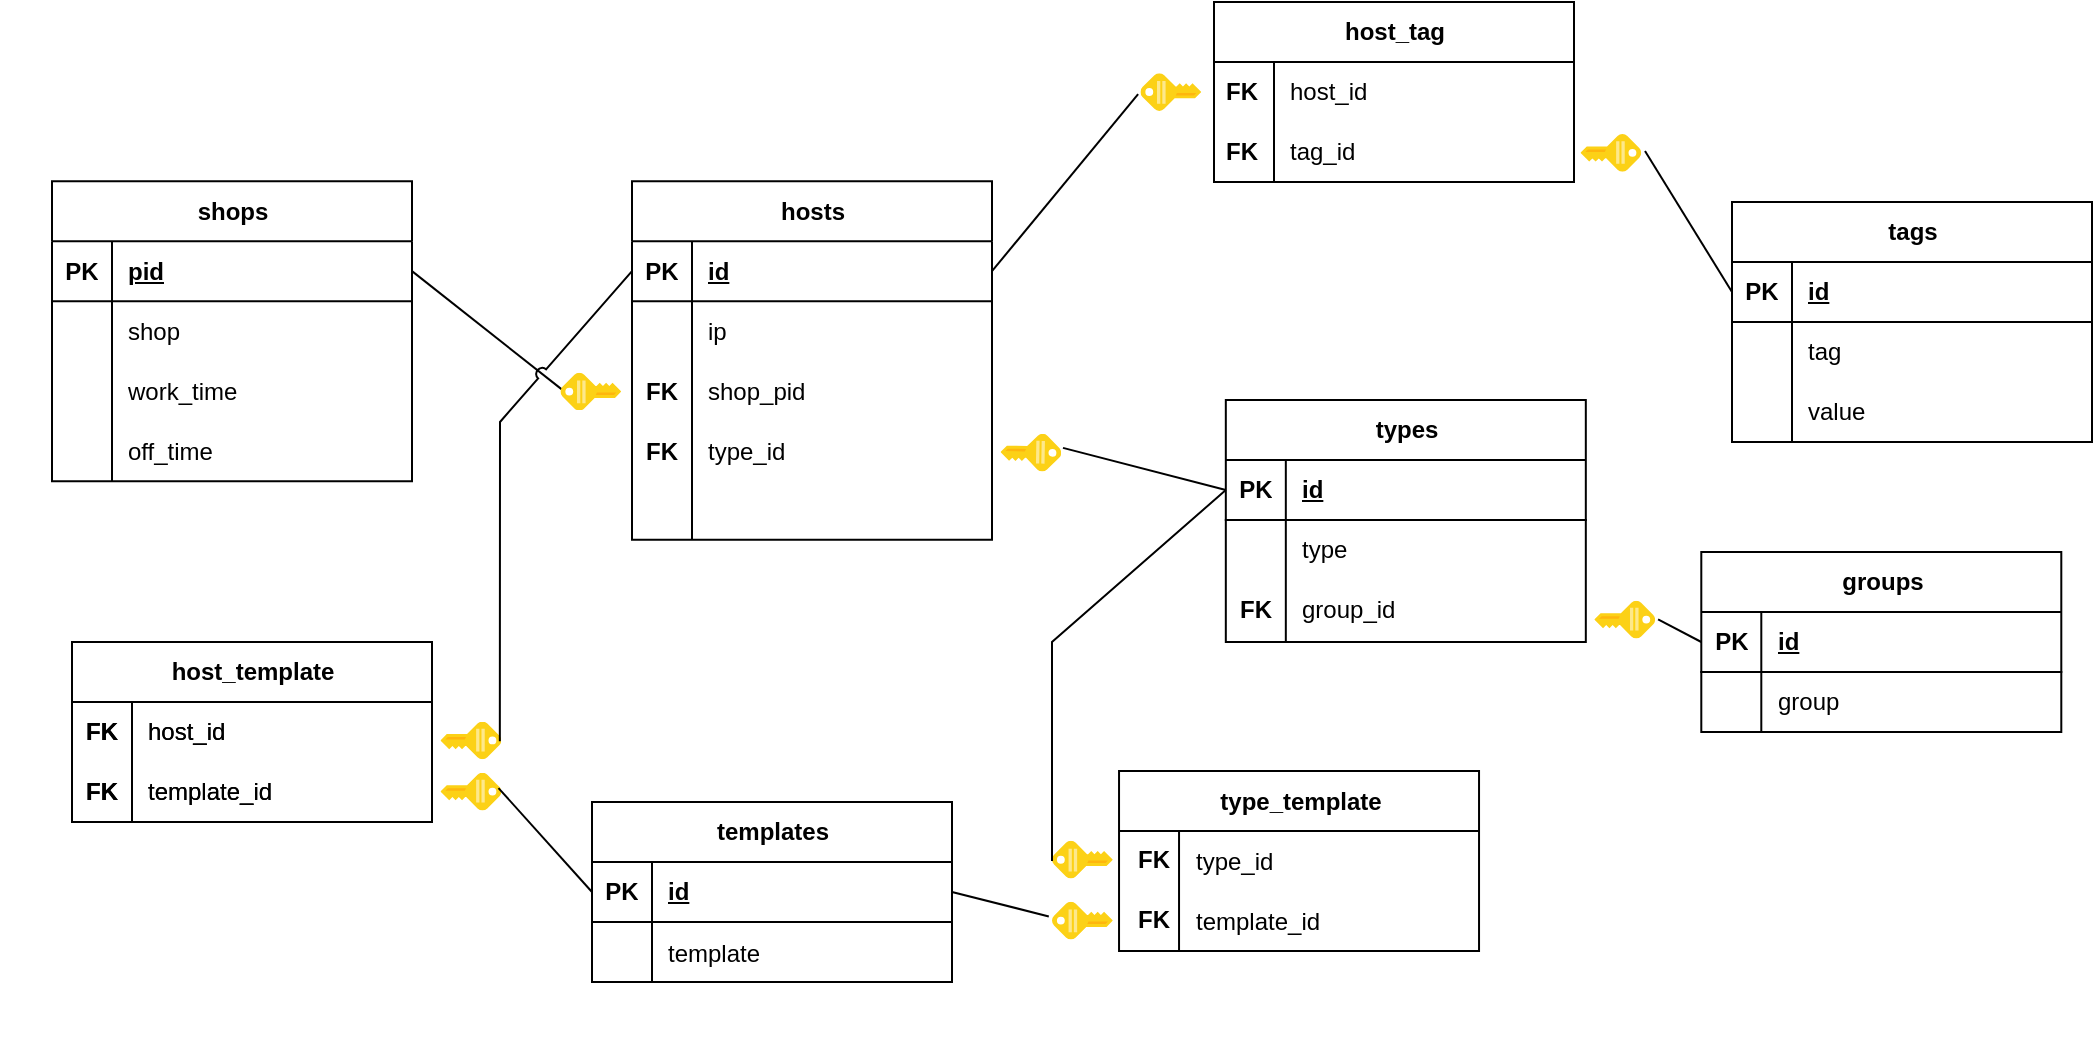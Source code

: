 <mxfile version="21.1.4" type="device">
  <diagram name="Страница-1" id="Page-1">
    <mxGraphModel dx="1434" dy="796" grid="1" gridSize="10" guides="1" tooltips="1" connect="1" arrows="1" fold="1" page="1" pageScale="1" pageWidth="1169" pageHeight="827" math="0" shadow="0">
      <root>
        <mxCell id="0" />
        <mxCell id="1" value="Соединительная линия" parent="0" />
        <mxCell id="zsV1o42NMVgyYvkbm9ST-91" value="tags" style="shape=table;startSize=30;container=1;collapsible=1;childLayout=tableLayout;fixedRows=1;rowLines=0;fontStyle=1;align=center;resizeLast=1;html=1;" parent="1" vertex="1">
          <mxGeometry x="900" y="160" width="180" height="120" as="geometry" />
        </mxCell>
        <mxCell id="zsV1o42NMVgyYvkbm9ST-92" value="" style="shape=tableRow;horizontal=0;startSize=0;swimlaneHead=0;swimlaneBody=0;fillColor=none;collapsible=0;dropTarget=0;points=[[0,0.5],[1,0.5]];portConstraint=eastwest;top=0;left=0;right=0;bottom=1;" parent="zsV1o42NMVgyYvkbm9ST-91" vertex="1">
          <mxGeometry y="30" width="180" height="30" as="geometry" />
        </mxCell>
        <mxCell id="zsV1o42NMVgyYvkbm9ST-93" value="PK" style="shape=partialRectangle;connectable=0;fillColor=none;top=0;left=0;bottom=0;right=0;fontStyle=1;overflow=hidden;whiteSpace=wrap;html=1;" parent="zsV1o42NMVgyYvkbm9ST-92" vertex="1">
          <mxGeometry width="30" height="30" as="geometry">
            <mxRectangle width="30" height="30" as="alternateBounds" />
          </mxGeometry>
        </mxCell>
        <mxCell id="zsV1o42NMVgyYvkbm9ST-94" value="id" style="shape=partialRectangle;connectable=0;fillColor=none;top=0;left=0;bottom=0;right=0;align=left;spacingLeft=6;fontStyle=5;overflow=hidden;whiteSpace=wrap;html=1;" parent="zsV1o42NMVgyYvkbm9ST-92" vertex="1">
          <mxGeometry x="30" width="150" height="30" as="geometry">
            <mxRectangle width="150" height="30" as="alternateBounds" />
          </mxGeometry>
        </mxCell>
        <mxCell id="zsV1o42NMVgyYvkbm9ST-95" value="" style="shape=tableRow;horizontal=0;startSize=0;swimlaneHead=0;swimlaneBody=0;fillColor=none;collapsible=0;dropTarget=0;points=[[0,0.5],[1,0.5]];portConstraint=eastwest;top=0;left=0;right=0;bottom=0;" parent="zsV1o42NMVgyYvkbm9ST-91" vertex="1">
          <mxGeometry y="60" width="180" height="30" as="geometry" />
        </mxCell>
        <mxCell id="zsV1o42NMVgyYvkbm9ST-96" value="" style="shape=partialRectangle;connectable=0;fillColor=none;top=0;left=0;bottom=0;right=0;editable=1;overflow=hidden;whiteSpace=wrap;html=1;" parent="zsV1o42NMVgyYvkbm9ST-95" vertex="1">
          <mxGeometry width="30" height="30" as="geometry">
            <mxRectangle width="30" height="30" as="alternateBounds" />
          </mxGeometry>
        </mxCell>
        <mxCell id="zsV1o42NMVgyYvkbm9ST-97" value="tag" style="shape=partialRectangle;connectable=0;fillColor=none;top=0;left=0;bottom=0;right=0;align=left;spacingLeft=6;overflow=hidden;whiteSpace=wrap;html=1;" parent="zsV1o42NMVgyYvkbm9ST-95" vertex="1">
          <mxGeometry x="30" width="150" height="30" as="geometry">
            <mxRectangle width="150" height="30" as="alternateBounds" />
          </mxGeometry>
        </mxCell>
        <mxCell id="zsV1o42NMVgyYvkbm9ST-98" value="" style="shape=tableRow;horizontal=0;startSize=0;swimlaneHead=0;swimlaneBody=0;fillColor=none;collapsible=0;dropTarget=0;points=[[0,0.5],[1,0.5]];portConstraint=eastwest;top=0;left=0;right=0;bottom=0;" parent="zsV1o42NMVgyYvkbm9ST-91" vertex="1">
          <mxGeometry y="90" width="180" height="30" as="geometry" />
        </mxCell>
        <mxCell id="zsV1o42NMVgyYvkbm9ST-99" value="" style="shape=partialRectangle;connectable=0;fillColor=none;top=0;left=0;bottom=0;right=0;editable=1;overflow=hidden;whiteSpace=wrap;html=1;" parent="zsV1o42NMVgyYvkbm9ST-98" vertex="1">
          <mxGeometry width="30" height="30" as="geometry">
            <mxRectangle width="30" height="30" as="alternateBounds" />
          </mxGeometry>
        </mxCell>
        <mxCell id="zsV1o42NMVgyYvkbm9ST-100" value="value" style="shape=partialRectangle;connectable=0;fillColor=none;top=0;left=0;bottom=0;right=0;align=left;spacingLeft=6;overflow=hidden;whiteSpace=wrap;html=1;" parent="zsV1o42NMVgyYvkbm9ST-98" vertex="1">
          <mxGeometry x="30" width="150" height="30" as="geometry">
            <mxRectangle width="150" height="30" as="alternateBounds" />
          </mxGeometry>
        </mxCell>
        <mxCell id="zsV1o42NMVgyYvkbm9ST-101" value="host_tag" style="shape=table;startSize=30;container=1;collapsible=1;childLayout=tableLayout;fixedRows=1;rowLines=0;fontStyle=1;align=center;resizeLast=1;html=1;" parent="1" vertex="1">
          <mxGeometry x="641" y="60" width="180" height="90" as="geometry" />
        </mxCell>
        <mxCell id="zsV1o42NMVgyYvkbm9ST-108" value="" style="shape=tableRow;horizontal=0;startSize=0;swimlaneHead=0;swimlaneBody=0;fillColor=none;collapsible=0;dropTarget=0;points=[[0,0.5],[1,0.5]];portConstraint=eastwest;top=0;left=0;right=0;bottom=0;" parent="zsV1o42NMVgyYvkbm9ST-101" vertex="1">
          <mxGeometry y="30" width="180" height="30" as="geometry" />
        </mxCell>
        <mxCell id="zsV1o42NMVgyYvkbm9ST-109" value="" style="shape=partialRectangle;connectable=0;fillColor=none;top=0;left=0;bottom=0;right=0;editable=1;overflow=hidden;whiteSpace=wrap;html=1;" parent="zsV1o42NMVgyYvkbm9ST-108" vertex="1">
          <mxGeometry width="30" height="30" as="geometry">
            <mxRectangle width="30" height="30" as="alternateBounds" />
          </mxGeometry>
        </mxCell>
        <mxCell id="zsV1o42NMVgyYvkbm9ST-110" value="host_id" style="shape=partialRectangle;connectable=0;fillColor=none;top=0;left=0;bottom=0;right=0;align=left;spacingLeft=6;overflow=hidden;whiteSpace=wrap;html=1;" parent="zsV1o42NMVgyYvkbm9ST-108" vertex="1">
          <mxGeometry x="30" width="150" height="30" as="geometry">
            <mxRectangle width="150" height="30" as="alternateBounds" />
          </mxGeometry>
        </mxCell>
        <mxCell id="zsV1o42NMVgyYvkbm9ST-105" value="" style="shape=tableRow;horizontal=0;startSize=0;swimlaneHead=0;swimlaneBody=0;fillColor=none;collapsible=0;dropTarget=0;points=[[0,0.5],[1,0.5]];portConstraint=eastwest;top=0;left=0;right=0;bottom=0;" parent="zsV1o42NMVgyYvkbm9ST-101" vertex="1">
          <mxGeometry y="60" width="180" height="30" as="geometry" />
        </mxCell>
        <mxCell id="zsV1o42NMVgyYvkbm9ST-106" value="" style="shape=partialRectangle;connectable=0;fillColor=none;top=0;left=0;bottom=0;right=0;editable=1;overflow=hidden;whiteSpace=wrap;html=1;" parent="zsV1o42NMVgyYvkbm9ST-105" vertex="1">
          <mxGeometry width="30" height="30" as="geometry">
            <mxRectangle width="30" height="30" as="alternateBounds" />
          </mxGeometry>
        </mxCell>
        <mxCell id="zsV1o42NMVgyYvkbm9ST-107" value="tag_id" style="shape=partialRectangle;connectable=0;fillColor=none;top=0;left=0;bottom=0;right=0;align=left;spacingLeft=6;overflow=hidden;whiteSpace=wrap;html=1;" parent="zsV1o42NMVgyYvkbm9ST-105" vertex="1">
          <mxGeometry x="30" width="150" height="30" as="geometry">
            <mxRectangle width="150" height="30" as="alternateBounds" />
          </mxGeometry>
        </mxCell>
        <mxCell id="zsV1o42NMVgyYvkbm9ST-142" value="" style="group" parent="1" vertex="1" connectable="0">
          <mxGeometry x="60" y="149.57" width="180" height="180" as="geometry" />
        </mxCell>
        <mxCell id="zsV1o42NMVgyYvkbm9ST-1" value="shops" style="shape=table;startSize=30;container=1;collapsible=1;childLayout=tableLayout;fixedRows=1;rowLines=0;fontStyle=1;align=center;resizeLast=1;html=1;" parent="zsV1o42NMVgyYvkbm9ST-142" vertex="1">
          <mxGeometry width="180" height="150" as="geometry" />
        </mxCell>
        <mxCell id="zsV1o42NMVgyYvkbm9ST-2" value="" style="shape=tableRow;horizontal=0;startSize=0;swimlaneHead=0;swimlaneBody=0;fillColor=none;collapsible=0;dropTarget=0;points=[[0,0.5],[1,0.5]];portConstraint=eastwest;top=0;left=0;right=0;bottom=1;" parent="zsV1o42NMVgyYvkbm9ST-1" vertex="1">
          <mxGeometry y="30" width="180" height="30" as="geometry" />
        </mxCell>
        <mxCell id="zsV1o42NMVgyYvkbm9ST-3" value="PK" style="shape=partialRectangle;connectable=0;fillColor=none;top=0;left=0;bottom=0;right=0;fontStyle=1;overflow=hidden;whiteSpace=wrap;html=1;" parent="zsV1o42NMVgyYvkbm9ST-2" vertex="1">
          <mxGeometry width="30" height="30" as="geometry">
            <mxRectangle width="30" height="30" as="alternateBounds" />
          </mxGeometry>
        </mxCell>
        <mxCell id="zsV1o42NMVgyYvkbm9ST-4" value="pid" style="shape=partialRectangle;connectable=0;fillColor=none;top=0;left=0;bottom=0;right=0;align=left;spacingLeft=6;fontStyle=5;overflow=hidden;whiteSpace=wrap;html=1;" parent="zsV1o42NMVgyYvkbm9ST-2" vertex="1">
          <mxGeometry x="30" width="150" height="30" as="geometry">
            <mxRectangle width="150" height="30" as="alternateBounds" />
          </mxGeometry>
        </mxCell>
        <mxCell id="zsV1o42NMVgyYvkbm9ST-5" value="" style="shape=tableRow;horizontal=0;startSize=0;swimlaneHead=0;swimlaneBody=0;fillColor=none;collapsible=0;dropTarget=0;points=[[0,0.5],[1,0.5]];portConstraint=eastwest;top=0;left=0;right=0;bottom=0;" parent="zsV1o42NMVgyYvkbm9ST-1" vertex="1">
          <mxGeometry y="60" width="180" height="30" as="geometry" />
        </mxCell>
        <mxCell id="zsV1o42NMVgyYvkbm9ST-6" value="" style="shape=partialRectangle;connectable=0;fillColor=none;top=0;left=0;bottom=0;right=0;editable=1;overflow=hidden;whiteSpace=wrap;html=1;" parent="zsV1o42NMVgyYvkbm9ST-5" vertex="1">
          <mxGeometry width="30" height="30" as="geometry">
            <mxRectangle width="30" height="30" as="alternateBounds" />
          </mxGeometry>
        </mxCell>
        <mxCell id="zsV1o42NMVgyYvkbm9ST-7" value="" style="shape=partialRectangle;connectable=0;fillColor=none;top=0;left=0;bottom=0;right=0;align=left;spacingLeft=6;overflow=hidden;whiteSpace=wrap;html=1;" parent="zsV1o42NMVgyYvkbm9ST-5" vertex="1">
          <mxGeometry x="30" width="150" height="30" as="geometry">
            <mxRectangle width="150" height="30" as="alternateBounds" />
          </mxGeometry>
        </mxCell>
        <mxCell id="zsV1o42NMVgyYvkbm9ST-8" value="" style="shape=tableRow;horizontal=0;startSize=0;swimlaneHead=0;swimlaneBody=0;fillColor=none;collapsible=0;dropTarget=0;points=[[0,0.5],[1,0.5]];portConstraint=eastwest;top=0;left=0;right=0;bottom=0;" parent="zsV1o42NMVgyYvkbm9ST-1" vertex="1">
          <mxGeometry y="90" width="180" height="60" as="geometry" />
        </mxCell>
        <mxCell id="zsV1o42NMVgyYvkbm9ST-9" value="" style="shape=partialRectangle;connectable=0;fillColor=none;top=0;left=0;bottom=0;right=0;editable=1;overflow=hidden;whiteSpace=wrap;html=1;" parent="zsV1o42NMVgyYvkbm9ST-8" vertex="1">
          <mxGeometry width="30" height="60" as="geometry">
            <mxRectangle width="30" height="60" as="alternateBounds" />
          </mxGeometry>
        </mxCell>
        <mxCell id="zsV1o42NMVgyYvkbm9ST-10" value="" style="shape=partialRectangle;connectable=0;fillColor=none;top=0;left=0;bottom=0;right=0;align=left;spacingLeft=6;overflow=hidden;whiteSpace=wrap;html=1;" parent="zsV1o42NMVgyYvkbm9ST-8" vertex="1">
          <mxGeometry x="30" width="150" height="60" as="geometry">
            <mxRectangle width="150" height="60" as="alternateBounds" />
          </mxGeometry>
        </mxCell>
        <mxCell id="zsV1o42NMVgyYvkbm9ST-137" value="shop" style="shape=partialRectangle;connectable=0;fillColor=none;top=0;left=0;bottom=0;right=0;align=left;spacingLeft=6;overflow=hidden;whiteSpace=wrap;html=1;" parent="zsV1o42NMVgyYvkbm9ST-142" vertex="1">
          <mxGeometry x="30" y="60" width="150" height="30" as="geometry">
            <mxRectangle width="150" height="30" as="alternateBounds" />
          </mxGeometry>
        </mxCell>
        <mxCell id="zsV1o42NMVgyYvkbm9ST-139" value="work_time" style="shape=partialRectangle;connectable=0;fillColor=none;top=0;left=0;bottom=0;right=0;align=left;spacingLeft=6;overflow=hidden;whiteSpace=wrap;html=1;" parent="zsV1o42NMVgyYvkbm9ST-142" vertex="1">
          <mxGeometry x="30" y="90" width="150" height="30" as="geometry">
            <mxRectangle width="150" height="30" as="alternateBounds" />
          </mxGeometry>
        </mxCell>
        <mxCell id="zsV1o42NMVgyYvkbm9ST-140" value="off_time" style="shape=partialRectangle;connectable=0;fillColor=none;top=0;left=0;bottom=0;right=0;align=left;spacingLeft=6;overflow=hidden;whiteSpace=wrap;html=1;" parent="zsV1o42NMVgyYvkbm9ST-142" vertex="1">
          <mxGeometry x="30" y="120" width="150" height="30" as="geometry">
            <mxRectangle width="150" height="30" as="alternateBounds" />
          </mxGeometry>
        </mxCell>
        <mxCell id="zsV1o42NMVgyYvkbm9ST-170" value="" style="shape=partialRectangle;connectable=0;fillColor=none;top=0;left=0;bottom=0;right=0;fontStyle=1;overflow=hidden;whiteSpace=wrap;html=1;" parent="zsV1o42NMVgyYvkbm9ST-142" vertex="1">
          <mxGeometry x="-1.421e-14" y="120" width="30" height="30" as="geometry">
            <mxRectangle width="30" height="30" as="alternateBounds" />
          </mxGeometry>
        </mxCell>
        <mxCell id="zsV1o42NMVgyYvkbm9ST-171" value="" style="shape=partialRectangle;connectable=0;fillColor=none;top=0;left=0;bottom=0;right=0;fontStyle=1;overflow=hidden;whiteSpace=wrap;html=1;" parent="zsV1o42NMVgyYvkbm9ST-142" vertex="1">
          <mxGeometry x="-1.421e-14" y="150" width="30" height="30" as="geometry">
            <mxRectangle width="30" height="30" as="alternateBounds" />
          </mxGeometry>
        </mxCell>
        <mxCell id="zsV1o42NMVgyYvkbm9ST-146" value="" style="endArrow=none;html=1;rounded=0;entryX=0.545;entryY=0.032;entryDx=0;entryDy=0;entryPerimeter=0;exitX=1;exitY=0.5;exitDx=0;exitDy=0;" parent="1" source="zsV1o42NMVgyYvkbm9ST-2" target="zsV1o42NMVgyYvkbm9ST-143" edge="1">
          <mxGeometry width="50" height="50" relative="1" as="geometry">
            <mxPoint x="350" y="285" as="sourcePoint" />
            <mxPoint x="350" y="440" as="targetPoint" />
          </mxGeometry>
        </mxCell>
        <mxCell id="zsV1o42NMVgyYvkbm9ST-147" value="" style="group" parent="1" vertex="1" connectable="0">
          <mxGeometry x="320" y="149.57" width="210" height="200" as="geometry" />
        </mxCell>
        <mxCell id="zsV1o42NMVgyYvkbm9ST-141" value="" style="group" parent="zsV1o42NMVgyYvkbm9ST-147" vertex="1" connectable="0">
          <mxGeometry x="30" width="180" height="200" as="geometry" />
        </mxCell>
        <mxCell id="zsV1o42NMVgyYvkbm9ST-65" value="hosts" style="shape=table;startSize=30;container=1;collapsible=1;childLayout=tableLayout;fixedRows=1;rowLines=0;fontStyle=1;align=center;resizeLast=1;html=1;" parent="zsV1o42NMVgyYvkbm9ST-141" vertex="1">
          <mxGeometry width="180" height="179.35" as="geometry" />
        </mxCell>
        <mxCell id="zsV1o42NMVgyYvkbm9ST-66" value="" style="shape=tableRow;horizontal=0;startSize=0;swimlaneHead=0;swimlaneBody=0;fillColor=none;collapsible=0;dropTarget=0;points=[[0,0.5],[1,0.5]];portConstraint=eastwest;top=0;left=0;right=0;bottom=1;" parent="zsV1o42NMVgyYvkbm9ST-65" vertex="1">
          <mxGeometry y="30" width="180" height="30" as="geometry" />
        </mxCell>
        <mxCell id="zsV1o42NMVgyYvkbm9ST-67" value="PK" style="shape=partialRectangle;connectable=0;fillColor=none;top=0;left=0;bottom=0;right=0;fontStyle=1;overflow=hidden;whiteSpace=wrap;html=1;" parent="zsV1o42NMVgyYvkbm9ST-66" vertex="1">
          <mxGeometry width="30" height="30" as="geometry">
            <mxRectangle width="30" height="30" as="alternateBounds" />
          </mxGeometry>
        </mxCell>
        <mxCell id="zsV1o42NMVgyYvkbm9ST-68" value="id" style="shape=partialRectangle;connectable=0;fillColor=none;top=0;left=0;bottom=0;right=0;align=left;spacingLeft=6;fontStyle=5;overflow=hidden;whiteSpace=wrap;html=1;" parent="zsV1o42NMVgyYvkbm9ST-66" vertex="1">
          <mxGeometry x="30" width="150" height="30" as="geometry">
            <mxRectangle width="150" height="30" as="alternateBounds" />
          </mxGeometry>
        </mxCell>
        <mxCell id="zsV1o42NMVgyYvkbm9ST-69" value="" style="shape=tableRow;horizontal=0;startSize=0;swimlaneHead=0;swimlaneBody=0;fillColor=none;collapsible=0;dropTarget=0;points=[[0,0.5],[1,0.5]];portConstraint=eastwest;top=0;left=0;right=0;bottom=0;" parent="zsV1o42NMVgyYvkbm9ST-65" vertex="1">
          <mxGeometry y="60" width="180" height="30" as="geometry" />
        </mxCell>
        <mxCell id="zsV1o42NMVgyYvkbm9ST-70" value="" style="shape=partialRectangle;connectable=0;fillColor=none;top=0;left=0;bottom=0;right=0;editable=1;overflow=hidden;whiteSpace=wrap;html=1;" parent="zsV1o42NMVgyYvkbm9ST-69" vertex="1">
          <mxGeometry width="30" height="30" as="geometry">
            <mxRectangle width="30" height="30" as="alternateBounds" />
          </mxGeometry>
        </mxCell>
        <mxCell id="zsV1o42NMVgyYvkbm9ST-71" value="ip" style="shape=partialRectangle;connectable=0;fillColor=none;top=0;left=0;bottom=0;right=0;align=left;spacingLeft=6;overflow=hidden;whiteSpace=wrap;html=1;" parent="zsV1o42NMVgyYvkbm9ST-69" vertex="1">
          <mxGeometry x="30" width="150" height="30" as="geometry">
            <mxRectangle width="150" height="30" as="alternateBounds" />
          </mxGeometry>
        </mxCell>
        <mxCell id="zsV1o42NMVgyYvkbm9ST-72" value="" style="shape=tableRow;horizontal=0;startSize=0;swimlaneHead=0;swimlaneBody=0;fillColor=none;collapsible=0;dropTarget=0;points=[[0,0.5],[1,0.5]];portConstraint=eastwest;top=0;left=0;right=0;bottom=0;" parent="zsV1o42NMVgyYvkbm9ST-65" vertex="1">
          <mxGeometry y="90" width="180" height="89" as="geometry" />
        </mxCell>
        <mxCell id="zsV1o42NMVgyYvkbm9ST-73" value="" style="shape=partialRectangle;connectable=0;fillColor=none;top=0;left=0;bottom=0;right=0;editable=1;overflow=hidden;whiteSpace=wrap;html=1;" parent="zsV1o42NMVgyYvkbm9ST-72" vertex="1">
          <mxGeometry width="30" height="89" as="geometry">
            <mxRectangle width="30" height="89" as="alternateBounds" />
          </mxGeometry>
        </mxCell>
        <mxCell id="zsV1o42NMVgyYvkbm9ST-74" value="" style="shape=partialRectangle;connectable=0;fillColor=none;top=0;left=0;bottom=0;right=0;align=left;spacingLeft=6;overflow=hidden;whiteSpace=wrap;html=1;" parent="zsV1o42NMVgyYvkbm9ST-72" vertex="1">
          <mxGeometry x="30" width="150" height="89" as="geometry">
            <mxRectangle width="150" height="89" as="alternateBounds" />
          </mxGeometry>
        </mxCell>
        <mxCell id="zsV1o42NMVgyYvkbm9ST-79" value="shop_pid" style="shape=partialRectangle;connectable=0;fillColor=none;top=0;left=0;bottom=0;right=0;align=left;spacingLeft=6;overflow=hidden;whiteSpace=wrap;html=1;" parent="zsV1o42NMVgyYvkbm9ST-141" vertex="1">
          <mxGeometry x="30" y="90" width="150" height="30" as="geometry">
            <mxRectangle width="150" height="30" as="alternateBounds" />
          </mxGeometry>
        </mxCell>
        <mxCell id="zsV1o42NMVgyYvkbm9ST-82" value="type_id" style="shape=partialRectangle;connectable=0;fillColor=none;top=0;left=0;bottom=0;right=0;align=left;spacingLeft=6;overflow=hidden;whiteSpace=wrap;html=1;" parent="zsV1o42NMVgyYvkbm9ST-141" vertex="1">
          <mxGeometry x="30" y="120" width="150" height="30" as="geometry">
            <mxRectangle width="150" height="30" as="alternateBounds" />
          </mxGeometry>
        </mxCell>
        <mxCell id="zsV1o42NMVgyYvkbm9ST-168" value="FK" style="shape=partialRectangle;connectable=0;fillColor=none;top=0;left=0;bottom=0;right=0;fontStyle=1;overflow=hidden;whiteSpace=wrap;html=1;" parent="zsV1o42NMVgyYvkbm9ST-141" vertex="1">
          <mxGeometry y="90" width="30" height="30" as="geometry">
            <mxRectangle width="30" height="30" as="alternateBounds" />
          </mxGeometry>
        </mxCell>
        <mxCell id="zsV1o42NMVgyYvkbm9ST-173" value="FK" style="shape=partialRectangle;connectable=0;fillColor=none;top=0;left=0;bottom=0;right=0;fontStyle=1;overflow=hidden;whiteSpace=wrap;html=1;" parent="zsV1o42NMVgyYvkbm9ST-141" vertex="1">
          <mxGeometry y="120" width="30" height="30" as="geometry">
            <mxRectangle width="30" height="30" as="alternateBounds" />
          </mxGeometry>
        </mxCell>
        <mxCell id="zsV1o42NMVgyYvkbm9ST-143" value="" style="sketch=0;aspect=fixed;html=1;points=[];align=center;image;fontSize=12;image=img/lib/mscae/Key.svg;rotation=-90;" parent="zsV1o42NMVgyYvkbm9ST-147" vertex="1">
          <mxGeometry y="90" width="18.87" height="30.43" as="geometry" />
        </mxCell>
        <mxCell id="zsV1o42NMVgyYvkbm9ST-157" value="" style="group" parent="1" vertex="1" connectable="0">
          <mxGeometry x="660.0" y="279" width="215.78" height="135" as="geometry" />
        </mxCell>
        <mxCell id="zsV1o42NMVgyYvkbm9ST-37" value="types" style="shape=table;startSize=30;container=1;collapsible=1;childLayout=tableLayout;fixedRows=1;rowLines=0;fontStyle=1;align=center;resizeLast=1;html=1;" parent="zsV1o42NMVgyYvkbm9ST-157" vertex="1">
          <mxGeometry x="-13.09" y="-20" width="180" height="121" as="geometry" />
        </mxCell>
        <mxCell id="zsV1o42NMVgyYvkbm9ST-38" value="" style="shape=tableRow;horizontal=0;startSize=0;swimlaneHead=0;swimlaneBody=0;fillColor=none;collapsible=0;dropTarget=0;points=[[0,0.5],[1,0.5]];portConstraint=eastwest;top=0;left=0;right=0;bottom=1;" parent="zsV1o42NMVgyYvkbm9ST-37" vertex="1">
          <mxGeometry y="30" width="180" height="30" as="geometry" />
        </mxCell>
        <mxCell id="zsV1o42NMVgyYvkbm9ST-39" value="PK" style="shape=partialRectangle;connectable=0;fillColor=none;top=0;left=0;bottom=0;right=0;fontStyle=1;overflow=hidden;whiteSpace=wrap;html=1;" parent="zsV1o42NMVgyYvkbm9ST-38" vertex="1">
          <mxGeometry width="30" height="30" as="geometry">
            <mxRectangle width="30" height="30" as="alternateBounds" />
          </mxGeometry>
        </mxCell>
        <mxCell id="zsV1o42NMVgyYvkbm9ST-40" value="id" style="shape=partialRectangle;connectable=0;fillColor=none;top=0;left=0;bottom=0;right=0;align=left;spacingLeft=6;fontStyle=5;overflow=hidden;whiteSpace=wrap;html=1;" parent="zsV1o42NMVgyYvkbm9ST-38" vertex="1">
          <mxGeometry x="30" width="150" height="30" as="geometry">
            <mxRectangle width="150" height="30" as="alternateBounds" />
          </mxGeometry>
        </mxCell>
        <mxCell id="zsV1o42NMVgyYvkbm9ST-41" value="" style="shape=tableRow;horizontal=0;startSize=0;swimlaneHead=0;swimlaneBody=0;fillColor=none;collapsible=0;dropTarget=0;points=[[0,0.5],[1,0.5]];portConstraint=eastwest;top=0;left=0;right=0;bottom=0;" parent="zsV1o42NMVgyYvkbm9ST-37" vertex="1">
          <mxGeometry y="60" width="180" height="61" as="geometry" />
        </mxCell>
        <mxCell id="zsV1o42NMVgyYvkbm9ST-42" value="" style="shape=partialRectangle;connectable=0;fillColor=none;top=0;left=0;bottom=0;right=0;editable=1;overflow=hidden;whiteSpace=wrap;html=1;" parent="zsV1o42NMVgyYvkbm9ST-41" vertex="1">
          <mxGeometry width="30" height="61" as="geometry">
            <mxRectangle width="30" height="61" as="alternateBounds" />
          </mxGeometry>
        </mxCell>
        <mxCell id="zsV1o42NMVgyYvkbm9ST-43" value="" style="shape=partialRectangle;connectable=0;fillColor=none;top=0;left=0;bottom=0;right=0;align=left;spacingLeft=6;overflow=hidden;whiteSpace=wrap;html=1;" parent="zsV1o42NMVgyYvkbm9ST-41" vertex="1">
          <mxGeometry x="30" width="150" height="61" as="geometry">
            <mxRectangle width="150" height="61" as="alternateBounds" />
          </mxGeometry>
        </mxCell>
        <mxCell id="zsV1o42NMVgyYvkbm9ST-158" value="" style="sketch=0;aspect=fixed;html=1;points=[];align=center;image;fontSize=12;image=img/lib/mscae/Key.svg;rotation=90;" parent="zsV1o42NMVgyYvkbm9ST-157" vertex="1">
          <mxGeometry x="176.91" y="74.57" width="18.87" height="30.43" as="geometry" />
        </mxCell>
        <mxCell id="G-o0Ir6fuLIiL3Ky4G_D-50" value="type" style="shape=partialRectangle;connectable=0;fillColor=none;top=0;left=0;bottom=0;right=0;align=left;spacingLeft=6;overflow=hidden;whiteSpace=wrap;html=1;" parent="zsV1o42NMVgyYvkbm9ST-157" vertex="1">
          <mxGeometry x="16.91" y="40.21" width="150" height="30" as="geometry">
            <mxRectangle width="150" height="30" as="alternateBounds" />
          </mxGeometry>
        </mxCell>
        <mxCell id="G-o0Ir6fuLIiL3Ky4G_D-51" value="group_id" style="shape=partialRectangle;connectable=0;fillColor=none;top=0;left=0;bottom=0;right=0;align=left;spacingLeft=6;overflow=hidden;whiteSpace=wrap;html=1;" parent="zsV1o42NMVgyYvkbm9ST-157" vertex="1">
          <mxGeometry x="16.91" y="70.21" width="150" height="30" as="geometry">
            <mxRectangle width="150" height="30" as="alternateBounds" />
          </mxGeometry>
        </mxCell>
        <mxCell id="G-o0Ir6fuLIiL3Ky4G_D-52" value="FK" style="shape=partialRectangle;connectable=0;fillColor=none;top=0;left=0;bottom=0;right=0;fontStyle=1;overflow=hidden;whiteSpace=wrap;html=1;" parent="zsV1o42NMVgyYvkbm9ST-157" vertex="1">
          <mxGeometry x="-13.09" y="70.21" width="30" height="30" as="geometry">
            <mxRectangle width="30" height="30" as="alternateBounds" />
          </mxGeometry>
        </mxCell>
        <mxCell id="zsV1o42NMVgyYvkbm9ST-159" value="" style="group" parent="1" vertex="1" connectable="0">
          <mxGeometry x="848.87" y="335" width="215.78" height="90" as="geometry" />
        </mxCell>
        <mxCell id="zsV1o42NMVgyYvkbm9ST-27" value="groups" style="shape=table;startSize=30;container=1;collapsible=1;childLayout=tableLayout;fixedRows=1;rowLines=0;fontStyle=1;align=center;resizeLast=1;html=1;" parent="zsV1o42NMVgyYvkbm9ST-159" vertex="1">
          <mxGeometry x="35.78" width="180" height="90" as="geometry" />
        </mxCell>
        <mxCell id="zsV1o42NMVgyYvkbm9ST-28" value="" style="shape=tableRow;horizontal=0;startSize=0;swimlaneHead=0;swimlaneBody=0;fillColor=none;collapsible=0;dropTarget=0;points=[[0,0.5],[1,0.5]];portConstraint=eastwest;top=0;left=0;right=0;bottom=1;" parent="zsV1o42NMVgyYvkbm9ST-27" vertex="1">
          <mxGeometry y="30" width="180" height="30" as="geometry" />
        </mxCell>
        <mxCell id="zsV1o42NMVgyYvkbm9ST-29" value="PK" style="shape=partialRectangle;connectable=0;fillColor=none;top=0;left=0;bottom=0;right=0;fontStyle=1;overflow=hidden;whiteSpace=wrap;html=1;" parent="zsV1o42NMVgyYvkbm9ST-28" vertex="1">
          <mxGeometry width="30" height="30" as="geometry">
            <mxRectangle width="30" height="30" as="alternateBounds" />
          </mxGeometry>
        </mxCell>
        <mxCell id="zsV1o42NMVgyYvkbm9ST-30" value="id" style="shape=partialRectangle;connectable=0;fillColor=none;top=0;left=0;bottom=0;right=0;align=left;spacingLeft=6;fontStyle=5;overflow=hidden;whiteSpace=wrap;html=1;" parent="zsV1o42NMVgyYvkbm9ST-28" vertex="1">
          <mxGeometry x="30" width="150" height="30" as="geometry">
            <mxRectangle width="150" height="30" as="alternateBounds" />
          </mxGeometry>
        </mxCell>
        <mxCell id="zsV1o42NMVgyYvkbm9ST-31" value="" style="shape=tableRow;horizontal=0;startSize=0;swimlaneHead=0;swimlaneBody=0;fillColor=none;collapsible=0;dropTarget=0;points=[[0,0.5],[1,0.5]];portConstraint=eastwest;top=0;left=0;right=0;bottom=0;" parent="zsV1o42NMVgyYvkbm9ST-27" vertex="1">
          <mxGeometry y="60" width="180" height="30" as="geometry" />
        </mxCell>
        <mxCell id="zsV1o42NMVgyYvkbm9ST-32" value="" style="shape=partialRectangle;connectable=0;fillColor=none;top=0;left=0;bottom=0;right=0;editable=1;overflow=hidden;whiteSpace=wrap;html=1;" parent="zsV1o42NMVgyYvkbm9ST-31" vertex="1">
          <mxGeometry width="30" height="30" as="geometry">
            <mxRectangle width="30" height="30" as="alternateBounds" />
          </mxGeometry>
        </mxCell>
        <mxCell id="zsV1o42NMVgyYvkbm9ST-33" value="group" style="shape=partialRectangle;connectable=0;fillColor=none;top=0;left=0;bottom=0;right=0;align=left;spacingLeft=6;overflow=hidden;whiteSpace=wrap;html=1;" parent="zsV1o42NMVgyYvkbm9ST-31" vertex="1">
          <mxGeometry x="30" width="150" height="30" as="geometry">
            <mxRectangle width="150" height="30" as="alternateBounds" />
          </mxGeometry>
        </mxCell>
        <mxCell id="zsV1o42NMVgyYvkbm9ST-162" value="" style="endArrow=none;html=1;rounded=0;entryX=0.493;entryY=-0.049;entryDx=0;entryDy=0;entryPerimeter=0;exitX=0;exitY=0.5;exitDx=0;exitDy=0;" parent="1" source="zsV1o42NMVgyYvkbm9ST-28" target="zsV1o42NMVgyYvkbm9ST-158" edge="1">
          <mxGeometry width="50" height="50" relative="1" as="geometry">
            <mxPoint x="590.78" y="315" as="sourcePoint" />
            <mxPoint x="329" y="415" as="targetPoint" />
          </mxGeometry>
        </mxCell>
        <mxCell id="zsV1o42NMVgyYvkbm9ST-163" value="" style="endArrow=none;html=1;rounded=0;entryX=0.365;entryY=-0.026;entryDx=0;entryDy=0;entryPerimeter=0;exitX=0;exitY=0.5;exitDx=0;exitDy=0;" parent="1" source="zsV1o42NMVgyYvkbm9ST-38" target="zsV1o42NMVgyYvkbm9ST-156" edge="1">
          <mxGeometry width="50" height="50" relative="1" as="geometry">
            <mxPoint x="590.78" y="345" as="sourcePoint" />
            <mxPoint x="664.22" y="520" as="targetPoint" />
          </mxGeometry>
        </mxCell>
        <mxCell id="zsV1o42NMVgyYvkbm9ST-164" value="" style="endArrow=none;html=1;rounded=0;exitX=1;exitY=0.5;exitDx=0;exitDy=0;entryX=0.445;entryY=-0.038;entryDx=0;entryDy=0;entryPerimeter=0;" parent="1" source="zsV1o42NMVgyYvkbm9ST-66" target="zsV1o42NMVgyYvkbm9ST-165" edge="1">
          <mxGeometry width="50" height="50" relative="1" as="geometry">
            <mxPoint x="601" y="325" as="sourcePoint" />
            <mxPoint x="650" y="170" as="targetPoint" />
          </mxGeometry>
        </mxCell>
        <mxCell id="zsV1o42NMVgyYvkbm9ST-165" value="" style="sketch=0;aspect=fixed;html=1;points=[];align=center;image;fontSize=12;image=img/lib/mscae/Key.svg;rotation=-90;" parent="1" vertex="1">
          <mxGeometry x="610" y="89.79" width="18.87" height="30.43" as="geometry" />
        </mxCell>
        <mxCell id="zsV1o42NMVgyYvkbm9ST-166" value="" style="sketch=0;aspect=fixed;html=1;points=[];align=center;image;fontSize=12;image=img/lib/mscae/Key.svg;rotation=90;" parent="1" vertex="1">
          <mxGeometry x="830" y="120.22" width="18.87" height="30.43" as="geometry" />
        </mxCell>
        <mxCell id="zsV1o42NMVgyYvkbm9ST-167" value="" style="endArrow=none;html=1;rounded=0;exitX=0;exitY=0.5;exitDx=0;exitDy=0;entryX=0.452;entryY=-0.061;entryDx=0;entryDy=0;entryPerimeter=0;" parent="1" source="zsV1o42NMVgyYvkbm9ST-92" target="zsV1o42NMVgyYvkbm9ST-166" edge="1">
          <mxGeometry width="50" height="50" relative="1" as="geometry">
            <mxPoint x="930" y="159" as="sourcePoint" />
            <mxPoint x="973" y="70" as="targetPoint" />
          </mxGeometry>
        </mxCell>
        <mxCell id="zsV1o42NMVgyYvkbm9ST-156" value="" style="sketch=0;aspect=fixed;html=1;points=[];align=center;image;fontSize=12;image=img/lib/mscae/Key.svg;rotation=91;" parent="1" vertex="1">
          <mxGeometry x="540" y="270.0" width="18.87" height="30.43" as="geometry" />
        </mxCell>
        <mxCell id="zsV1o42NMVgyYvkbm9ST-174" value="FK" style="shape=partialRectangle;connectable=0;fillColor=none;top=0;left=0;bottom=0;right=0;fontStyle=1;overflow=hidden;whiteSpace=wrap;html=1;" parent="1" vertex="1">
          <mxGeometry x="640" y="119.57" width="30" height="30" as="geometry">
            <mxRectangle width="30" height="30" as="alternateBounds" />
          </mxGeometry>
        </mxCell>
        <mxCell id="zsV1o42NMVgyYvkbm9ST-175" value="FK" style="shape=partialRectangle;connectable=0;fillColor=none;top=0;left=0;bottom=0;right=0;fontStyle=1;overflow=hidden;whiteSpace=wrap;html=1;" parent="1" vertex="1">
          <mxGeometry x="640" y="89.57" width="30" height="30" as="geometry">
            <mxRectangle width="30" height="30" as="alternateBounds" />
          </mxGeometry>
        </mxCell>
        <mxCell id="lvVK7Kbt0AySzbdY6c-X-12" value="" style="group" parent="1" vertex="1" connectable="0">
          <mxGeometry x="320" y="450" width="180" height="120.5" as="geometry" />
        </mxCell>
        <mxCell id="lvVK7Kbt0AySzbdY6c-X-13" value="" style="group" parent="lvVK7Kbt0AySzbdY6c-X-12" vertex="1" connectable="0">
          <mxGeometry x="10" y="10" width="180" height="120.5" as="geometry" />
        </mxCell>
        <mxCell id="lvVK7Kbt0AySzbdY6c-X-3" value="templates" style="shape=table;startSize=30;container=1;collapsible=1;childLayout=tableLayout;fixedRows=1;rowLines=0;fontStyle=1;align=center;resizeLast=1;html=1;" parent="lvVK7Kbt0AySzbdY6c-X-13" vertex="1">
          <mxGeometry width="180" height="90" as="geometry" />
        </mxCell>
        <mxCell id="lvVK7Kbt0AySzbdY6c-X-4" value="" style="shape=tableRow;horizontal=0;startSize=0;swimlaneHead=0;swimlaneBody=0;fillColor=none;collapsible=0;dropTarget=0;points=[[0,0.5],[1,0.5]];portConstraint=eastwest;top=0;left=0;right=0;bottom=1;" parent="lvVK7Kbt0AySzbdY6c-X-3" vertex="1">
          <mxGeometry y="30" width="180" height="30" as="geometry" />
        </mxCell>
        <mxCell id="lvVK7Kbt0AySzbdY6c-X-5" value="PK" style="shape=partialRectangle;connectable=0;fillColor=none;top=0;left=0;bottom=0;right=0;fontStyle=1;overflow=hidden;whiteSpace=wrap;html=1;" parent="lvVK7Kbt0AySzbdY6c-X-4" vertex="1">
          <mxGeometry width="30" height="30" as="geometry">
            <mxRectangle width="30" height="30" as="alternateBounds" />
          </mxGeometry>
        </mxCell>
        <mxCell id="lvVK7Kbt0AySzbdY6c-X-6" value="id" style="shape=partialRectangle;connectable=0;fillColor=none;top=0;left=0;bottom=0;right=0;align=left;spacingLeft=6;fontStyle=5;overflow=hidden;whiteSpace=wrap;html=1;" parent="lvVK7Kbt0AySzbdY6c-X-4" vertex="1">
          <mxGeometry x="30" width="150" height="30" as="geometry">
            <mxRectangle width="150" height="30" as="alternateBounds" />
          </mxGeometry>
        </mxCell>
        <mxCell id="lvVK7Kbt0AySzbdY6c-X-7" value="" style="shape=tableRow;horizontal=0;startSize=0;swimlaneHead=0;swimlaneBody=0;fillColor=none;collapsible=0;dropTarget=0;points=[[0,0.5],[1,0.5]];portConstraint=eastwest;top=0;left=0;right=0;bottom=0;" parent="lvVK7Kbt0AySzbdY6c-X-3" vertex="1">
          <mxGeometry y="60" width="180" height="30" as="geometry" />
        </mxCell>
        <mxCell id="lvVK7Kbt0AySzbdY6c-X-8" value="" style="shape=partialRectangle;connectable=0;fillColor=none;top=0;left=0;bottom=0;right=0;editable=1;overflow=hidden;whiteSpace=wrap;html=1;" parent="lvVK7Kbt0AySzbdY6c-X-7" vertex="1">
          <mxGeometry width="30" height="30" as="geometry">
            <mxRectangle width="30" height="30" as="alternateBounds" />
          </mxGeometry>
        </mxCell>
        <mxCell id="lvVK7Kbt0AySzbdY6c-X-9" value="" style="shape=partialRectangle;connectable=0;fillColor=none;top=0;left=0;bottom=0;right=0;align=left;spacingLeft=6;overflow=hidden;whiteSpace=wrap;html=1;" parent="lvVK7Kbt0AySzbdY6c-X-7" vertex="1">
          <mxGeometry x="30" width="150" height="30" as="geometry">
            <mxRectangle width="150" height="30" as="alternateBounds" />
          </mxGeometry>
        </mxCell>
        <mxCell id="lvVK7Kbt0AySzbdY6c-X-10" value="template" style="shape=partialRectangle;connectable=0;fillColor=none;top=0;left=0;bottom=0;right=0;align=left;spacingLeft=6;overflow=hidden;whiteSpace=wrap;html=1;" parent="lvVK7Kbt0AySzbdY6c-X-13" vertex="1">
          <mxGeometry x="30" y="60.5" width="150" height="30" as="geometry">
            <mxRectangle width="150" height="30" as="alternateBounds" />
          </mxGeometry>
        </mxCell>
        <mxCell id="5nh-abn0xY6gqfLPR4Zg-37" value="" style="group" parent="1" vertex="1" connectable="0">
          <mxGeometry x="560.0" y="444.5" width="213.52" height="90" as="geometry" />
        </mxCell>
        <mxCell id="5nh-abn0xY6gqfLPR4Zg-1" value="type_template" style="shape=table;startSize=30;container=1;collapsible=1;childLayout=tableLayout;fixedRows=1;rowLines=0;fontStyle=1;align=center;resizeLast=1;html=1;" parent="5nh-abn0xY6gqfLPR4Zg-37" vertex="1">
          <mxGeometry x="33.52" width="180" height="90" as="geometry" />
        </mxCell>
        <mxCell id="5nh-abn0xY6gqfLPR4Zg-2" value="" style="shape=tableRow;horizontal=0;startSize=0;swimlaneHead=0;swimlaneBody=0;fillColor=none;collapsible=0;dropTarget=0;points=[[0,0.5],[1,0.5]];portConstraint=eastwest;top=0;left=0;right=0;bottom=0;" parent="5nh-abn0xY6gqfLPR4Zg-1" vertex="1">
          <mxGeometry y="30" width="180" height="30" as="geometry" />
        </mxCell>
        <mxCell id="5nh-abn0xY6gqfLPR4Zg-3" value="" style="shape=partialRectangle;connectable=0;fillColor=none;top=0;left=0;bottom=0;right=0;editable=1;overflow=hidden;whiteSpace=wrap;html=1;" parent="5nh-abn0xY6gqfLPR4Zg-2" vertex="1">
          <mxGeometry width="30" height="30" as="geometry">
            <mxRectangle width="30" height="30" as="alternateBounds" />
          </mxGeometry>
        </mxCell>
        <mxCell id="5nh-abn0xY6gqfLPR4Zg-4" value="type_id" style="shape=partialRectangle;connectable=0;fillColor=none;top=0;left=0;bottom=0;right=0;align=left;spacingLeft=6;overflow=hidden;whiteSpace=wrap;html=1;" parent="5nh-abn0xY6gqfLPR4Zg-2" vertex="1">
          <mxGeometry x="30" width="150" height="30" as="geometry">
            <mxRectangle width="150" height="30" as="alternateBounds" />
          </mxGeometry>
        </mxCell>
        <mxCell id="5nh-abn0xY6gqfLPR4Zg-5" value="" style="shape=tableRow;horizontal=0;startSize=0;swimlaneHead=0;swimlaneBody=0;fillColor=none;collapsible=0;dropTarget=0;points=[[0,0.5],[1,0.5]];portConstraint=eastwest;top=0;left=0;right=0;bottom=0;" parent="5nh-abn0xY6gqfLPR4Zg-1" vertex="1">
          <mxGeometry y="60" width="180" height="30" as="geometry" />
        </mxCell>
        <mxCell id="5nh-abn0xY6gqfLPR4Zg-6" value="" style="shape=partialRectangle;connectable=0;fillColor=none;top=0;left=0;bottom=0;right=0;editable=1;overflow=hidden;whiteSpace=wrap;html=1;" parent="5nh-abn0xY6gqfLPR4Zg-5" vertex="1">
          <mxGeometry width="30" height="30" as="geometry">
            <mxRectangle width="30" height="30" as="alternateBounds" />
          </mxGeometry>
        </mxCell>
        <mxCell id="5nh-abn0xY6gqfLPR4Zg-7" value="template_id" style="shape=partialRectangle;connectable=0;fillColor=none;top=0;left=0;bottom=0;right=0;align=left;spacingLeft=6;overflow=hidden;whiteSpace=wrap;html=1;" parent="5nh-abn0xY6gqfLPR4Zg-5" vertex="1">
          <mxGeometry x="30" width="150" height="30" as="geometry">
            <mxRectangle width="150" height="30" as="alternateBounds" />
          </mxGeometry>
        </mxCell>
        <mxCell id="5nh-abn0xY6gqfLPR4Zg-32" value="" style="sketch=0;aspect=fixed;html=1;points=[];align=center;image;fontSize=12;image=img/lib/mscae/Key.svg;rotation=-90;" parent="5nh-abn0xY6gqfLPR4Zg-37" vertex="1">
          <mxGeometry x="5.78" y="59.57" width="18.87" height="30.43" as="geometry" />
        </mxCell>
        <mxCell id="5nh-abn0xY6gqfLPR4Zg-33" value="FK" style="shape=partialRectangle;connectable=0;fillColor=none;top=0;left=0;bottom=0;right=0;fontStyle=1;overflow=hidden;whiteSpace=wrap;html=1;" parent="5nh-abn0xY6gqfLPR4Zg-37" vertex="1">
          <mxGeometry x="35.78" y="29.57" width="30" height="30" as="geometry">
            <mxRectangle width="30" height="30" as="alternateBounds" />
          </mxGeometry>
        </mxCell>
        <mxCell id="5nh-abn0xY6gqfLPR4Zg-34" value="FK" style="shape=partialRectangle;connectable=0;fillColor=none;top=0;left=0;bottom=0;right=0;fontStyle=1;overflow=hidden;whiteSpace=wrap;html=1;" parent="5nh-abn0xY6gqfLPR4Zg-37" vertex="1">
          <mxGeometry x="35.78" y="59.57" width="30" height="30" as="geometry">
            <mxRectangle width="30" height="30" as="alternateBounds" />
          </mxGeometry>
        </mxCell>
        <mxCell id="5nh-abn0xY6gqfLPR4Zg-61" value="" style="sketch=0;aspect=fixed;html=1;points=[];align=center;image;fontSize=12;image=img/lib/mscae/Key.svg;rotation=-90;" parent="5nh-abn0xY6gqfLPR4Zg-37" vertex="1">
          <mxGeometry x="5.78" y="29.14" width="18.87" height="30.43" as="geometry" />
        </mxCell>
        <mxCell id="5nh-abn0xY6gqfLPR4Zg-38" value="" style="endArrow=none;html=1;rounded=0;exitX=0.61;exitY=-0.052;exitDx=0;exitDy=0;exitPerimeter=0;entryX=1;entryY=0.5;entryDx=0;entryDy=0;" parent="1" source="5nh-abn0xY6gqfLPR4Zg-32" target="lvVK7Kbt0AySzbdY6c-X-4" edge="1">
          <mxGeometry width="50" height="50" relative="1" as="geometry">
            <mxPoint x="657" y="314" as="sourcePoint" />
            <mxPoint x="490" y="500" as="targetPoint" />
          </mxGeometry>
        </mxCell>
        <mxCell id="5nh-abn0xY6gqfLPR4Zg-56" value="" style="group" parent="1" vertex="1" connectable="0">
          <mxGeometry x="70" y="380" width="214.65" height="90" as="geometry" />
        </mxCell>
        <mxCell id="5nh-abn0xY6gqfLPR4Zg-43" value="" style="sketch=0;aspect=fixed;html=1;points=[];align=center;image;fontSize=12;image=img/lib/mscae/Key.svg;rotation=90;" parent="5nh-abn0xY6gqfLPR4Zg-56" vertex="1">
          <mxGeometry x="190" y="59.57" width="18.87" height="30.43" as="geometry" />
        </mxCell>
        <mxCell id="5nh-abn0xY6gqfLPR4Zg-58" value="" style="group" parent="5nh-abn0xY6gqfLPR4Zg-56" vertex="1" connectable="0">
          <mxGeometry width="214.65" height="90" as="geometry" />
        </mxCell>
        <mxCell id="5nh-abn0xY6gqfLPR4Zg-39" value="" style="group" parent="5nh-abn0xY6gqfLPR4Zg-58" vertex="1" connectable="0">
          <mxGeometry width="180" height="90" as="geometry" />
        </mxCell>
        <mxCell id="5nh-abn0xY6gqfLPR4Zg-8" value="host_template" style="shape=table;startSize=30;container=1;collapsible=1;childLayout=tableLayout;fixedRows=1;rowLines=0;fontStyle=1;align=center;resizeLast=1;html=1;" parent="5nh-abn0xY6gqfLPR4Zg-39" vertex="1">
          <mxGeometry width="180" height="90" as="geometry" />
        </mxCell>
        <mxCell id="5nh-abn0xY6gqfLPR4Zg-9" value="" style="shape=tableRow;horizontal=0;startSize=0;swimlaneHead=0;swimlaneBody=0;fillColor=none;collapsible=0;dropTarget=0;points=[[0,0.5],[1,0.5]];portConstraint=eastwest;top=0;left=0;right=0;bottom=0;" parent="5nh-abn0xY6gqfLPR4Zg-8" vertex="1">
          <mxGeometry y="30" width="180" height="30" as="geometry" />
        </mxCell>
        <mxCell id="5nh-abn0xY6gqfLPR4Zg-10" value="" style="shape=partialRectangle;connectable=0;fillColor=none;top=0;left=0;bottom=0;right=0;editable=1;overflow=hidden;whiteSpace=wrap;html=1;" parent="5nh-abn0xY6gqfLPR4Zg-9" vertex="1">
          <mxGeometry width="30" height="30" as="geometry">
            <mxRectangle width="30" height="30" as="alternateBounds" />
          </mxGeometry>
        </mxCell>
        <mxCell id="5nh-abn0xY6gqfLPR4Zg-11" value="host_id" style="shape=partialRectangle;connectable=0;fillColor=none;top=0;left=0;bottom=0;right=0;align=left;spacingLeft=6;overflow=hidden;whiteSpace=wrap;html=1;" parent="5nh-abn0xY6gqfLPR4Zg-9" vertex="1">
          <mxGeometry x="30" width="150" height="30" as="geometry">
            <mxRectangle width="150" height="30" as="alternateBounds" />
          </mxGeometry>
        </mxCell>
        <mxCell id="5nh-abn0xY6gqfLPR4Zg-12" value="" style="shape=tableRow;horizontal=0;startSize=0;swimlaneHead=0;swimlaneBody=0;fillColor=none;collapsible=0;dropTarget=0;points=[[0,0.5],[1,0.5]];portConstraint=eastwest;top=0;left=0;right=0;bottom=0;" parent="5nh-abn0xY6gqfLPR4Zg-8" vertex="1">
          <mxGeometry y="60" width="180" height="30" as="geometry" />
        </mxCell>
        <mxCell id="5nh-abn0xY6gqfLPR4Zg-13" value="" style="shape=partialRectangle;connectable=0;fillColor=none;top=0;left=0;bottom=0;right=0;editable=1;overflow=hidden;whiteSpace=wrap;html=1;" parent="5nh-abn0xY6gqfLPR4Zg-12" vertex="1">
          <mxGeometry width="30" height="30" as="geometry">
            <mxRectangle width="30" height="30" as="alternateBounds" />
          </mxGeometry>
        </mxCell>
        <mxCell id="5nh-abn0xY6gqfLPR4Zg-14" value="template_id" style="shape=partialRectangle;connectable=0;fillColor=none;top=0;left=0;bottom=0;right=0;align=left;spacingLeft=6;overflow=hidden;whiteSpace=wrap;html=1;" parent="5nh-abn0xY6gqfLPR4Zg-12" vertex="1">
          <mxGeometry x="30" width="150" height="30" as="geometry">
            <mxRectangle width="150" height="30" as="alternateBounds" />
          </mxGeometry>
        </mxCell>
        <mxCell id="5nh-abn0xY6gqfLPR4Zg-35" value="FK" style="shape=partialRectangle;connectable=0;fillColor=none;top=0;left=0;bottom=0;right=0;fontStyle=1;overflow=hidden;whiteSpace=wrap;html=1;" parent="5nh-abn0xY6gqfLPR4Zg-39" vertex="1">
          <mxGeometry y="30" width="30" height="30" as="geometry">
            <mxRectangle width="30" height="30" as="alternateBounds" />
          </mxGeometry>
        </mxCell>
        <mxCell id="5nh-abn0xY6gqfLPR4Zg-36" value="FK" style="shape=partialRectangle;connectable=0;fillColor=none;top=0;left=0;bottom=0;right=0;fontStyle=1;overflow=hidden;whiteSpace=wrap;html=1;" parent="5nh-abn0xY6gqfLPR4Zg-39" vertex="1">
          <mxGeometry y="60.0" width="30" height="30" as="geometry">
            <mxRectangle width="30" height="30" as="alternateBounds" />
          </mxGeometry>
        </mxCell>
        <mxCell id="5nh-abn0xY6gqfLPR4Zg-55" value="" style="group" parent="5nh-abn0xY6gqfLPR4Zg-39" vertex="1" connectable="0">
          <mxGeometry x="-35.78" width="215.78" height="90" as="geometry" />
        </mxCell>
        <mxCell id="5nh-abn0xY6gqfLPR4Zg-45" value="FK" style="shape=partialRectangle;connectable=0;fillColor=none;top=0;left=0;bottom=0;right=0;fontStyle=1;overflow=hidden;whiteSpace=wrap;html=1;" parent="5nh-abn0xY6gqfLPR4Zg-55" vertex="1">
          <mxGeometry x="35.78" y="60.0" width="30" height="30" as="geometry">
            <mxRectangle width="30" height="30" as="alternateBounds" />
          </mxGeometry>
        </mxCell>
        <mxCell id="5nh-abn0xY6gqfLPR4Zg-46" value="FK" style="shape=partialRectangle;connectable=0;fillColor=none;top=0;left=0;bottom=0;right=0;fontStyle=1;overflow=hidden;whiteSpace=wrap;html=1;" parent="5nh-abn0xY6gqfLPR4Zg-55" vertex="1">
          <mxGeometry x="35.78" y="30" width="30" height="30" as="geometry">
            <mxRectangle width="30" height="30" as="alternateBounds" />
          </mxGeometry>
        </mxCell>
        <mxCell id="5nh-abn0xY6gqfLPR4Zg-47" value="host_template" style="shape=table;startSize=30;container=1;collapsible=1;childLayout=tableLayout;fixedRows=1;rowLines=0;fontStyle=1;align=center;resizeLast=1;html=1;" parent="5nh-abn0xY6gqfLPR4Zg-55" vertex="1">
          <mxGeometry x="35.78" width="180" height="90" as="geometry" />
        </mxCell>
        <mxCell id="5nh-abn0xY6gqfLPR4Zg-48" value="" style="shape=tableRow;horizontal=0;startSize=0;swimlaneHead=0;swimlaneBody=0;fillColor=none;collapsible=0;dropTarget=0;points=[[0,0.5],[1,0.5]];portConstraint=eastwest;top=0;left=0;right=0;bottom=0;" parent="5nh-abn0xY6gqfLPR4Zg-47" vertex="1">
          <mxGeometry y="30" width="180" height="30" as="geometry" />
        </mxCell>
        <mxCell id="5nh-abn0xY6gqfLPR4Zg-49" value="" style="shape=partialRectangle;connectable=0;fillColor=none;top=0;left=0;bottom=0;right=0;editable=1;overflow=hidden;whiteSpace=wrap;html=1;" parent="5nh-abn0xY6gqfLPR4Zg-48" vertex="1">
          <mxGeometry width="30" height="30" as="geometry">
            <mxRectangle width="30" height="30" as="alternateBounds" />
          </mxGeometry>
        </mxCell>
        <mxCell id="5nh-abn0xY6gqfLPR4Zg-50" value="host_id" style="shape=partialRectangle;connectable=0;fillColor=none;top=0;left=0;bottom=0;right=0;align=left;spacingLeft=6;overflow=hidden;whiteSpace=wrap;html=1;" parent="5nh-abn0xY6gqfLPR4Zg-48" vertex="1">
          <mxGeometry x="30" width="150" height="30" as="geometry">
            <mxRectangle width="150" height="30" as="alternateBounds" />
          </mxGeometry>
        </mxCell>
        <mxCell id="5nh-abn0xY6gqfLPR4Zg-51" value="" style="shape=tableRow;horizontal=0;startSize=0;swimlaneHead=0;swimlaneBody=0;fillColor=none;collapsible=0;dropTarget=0;points=[[0,0.5],[1,0.5]];portConstraint=eastwest;top=0;left=0;right=0;bottom=0;" parent="5nh-abn0xY6gqfLPR4Zg-47" vertex="1">
          <mxGeometry y="60" width="180" height="30" as="geometry" />
        </mxCell>
        <mxCell id="5nh-abn0xY6gqfLPR4Zg-52" value="" style="shape=partialRectangle;connectable=0;fillColor=none;top=0;left=0;bottom=0;right=0;editable=1;overflow=hidden;whiteSpace=wrap;html=1;" parent="5nh-abn0xY6gqfLPR4Zg-51" vertex="1">
          <mxGeometry width="30" height="30" as="geometry">
            <mxRectangle width="30" height="30" as="alternateBounds" />
          </mxGeometry>
        </mxCell>
        <mxCell id="5nh-abn0xY6gqfLPR4Zg-53" value="template_id" style="shape=partialRectangle;connectable=0;fillColor=none;top=0;left=0;bottom=0;right=0;align=left;spacingLeft=6;overflow=hidden;whiteSpace=wrap;html=1;" parent="5nh-abn0xY6gqfLPR4Zg-51" vertex="1">
          <mxGeometry x="30" width="150" height="30" as="geometry">
            <mxRectangle width="150" height="30" as="alternateBounds" />
          </mxGeometry>
        </mxCell>
        <mxCell id="5nh-abn0xY6gqfLPR4Zg-54" value="" style="sketch=0;aspect=fixed;html=1;points=[];align=center;image;fontSize=12;image=img/lib/mscae/Key.svg;rotation=90;" parent="5nh-abn0xY6gqfLPR4Zg-58" vertex="1">
          <mxGeometry x="190" y="34" width="18.87" height="30.43" as="geometry" />
        </mxCell>
        <mxCell id="5nh-abn0xY6gqfLPR4Zg-57" value="" style="endArrow=none;html=1;rounded=0;exitX=0;exitY=0.5;exitDx=0;exitDy=0;entryX=0.407;entryY=0.046;entryDx=0;entryDy=0;entryPerimeter=0;" parent="1" source="lvVK7Kbt0AySzbdY6c-X-4" target="5nh-abn0xY6gqfLPR4Zg-43" edge="1">
          <mxGeometry width="50" height="50" relative="1" as="geometry">
            <mxPoint x="568" y="527" as="sourcePoint" />
            <mxPoint x="520" y="515" as="targetPoint" />
          </mxGeometry>
        </mxCell>
        <mxCell id="5nh-abn0xY6gqfLPR4Zg-59" value="" style="endArrow=none;html=1;rounded=0;exitX=0;exitY=0.5;exitDx=0;exitDy=0;entryX=0.521;entryY=0.024;entryDx=0;entryDy=0;entryPerimeter=0;jumpStyle=arc;" parent="1" source="zsV1o42NMVgyYvkbm9ST-66" target="5nh-abn0xY6gqfLPR4Zg-54" edge="1">
          <mxGeometry width="50" height="50" relative="1" as="geometry">
            <mxPoint x="340" y="515" as="sourcePoint" />
            <mxPoint x="293" y="463" as="targetPoint" />
            <Array as="points">
              <mxPoint x="284" y="270" />
            </Array>
          </mxGeometry>
        </mxCell>
        <mxCell id="5nh-abn0xY6gqfLPR4Zg-62" value="" style="endArrow=none;html=1;rounded=0;entryX=0.466;entryY=0;entryDx=0;entryDy=0;entryPerimeter=0;exitX=0;exitY=0.5;exitDx=0;exitDy=0;" parent="1" source="zsV1o42NMVgyYvkbm9ST-38" target="5nh-abn0xY6gqfLPR4Zg-61" edge="1">
          <mxGeometry width="50" height="50" relative="1" as="geometry">
            <mxPoint x="657" y="314" as="sourcePoint" />
            <mxPoint x="575" y="293" as="targetPoint" />
            <Array as="points">
              <mxPoint x="560" y="380" />
            </Array>
          </mxGeometry>
        </mxCell>
      </root>
    </mxGraphModel>
  </diagram>
</mxfile>
